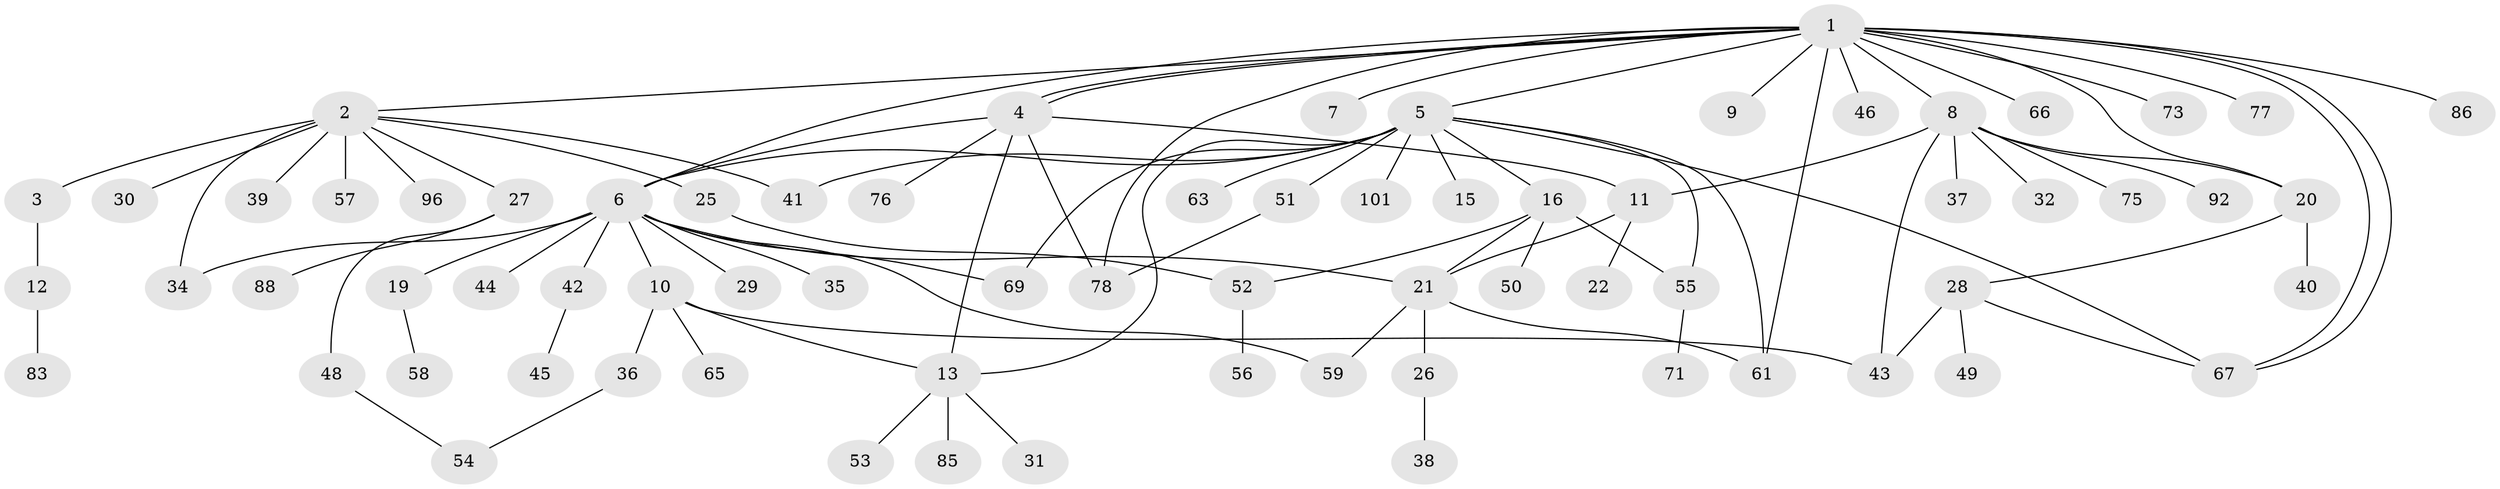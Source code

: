 // original degree distribution, {18: 0.00980392156862745, 11: 0.00980392156862745, 7: 0.029411764705882353, 13: 0.00980392156862745, 12: 0.00980392156862745, 1: 0.5294117647058824, 8: 0.00980392156862745, 5: 0.049019607843137254, 3: 0.09803921568627451, 2: 0.19607843137254902, 6: 0.0196078431372549, 4: 0.029411764705882353}
// Generated by graph-tools (version 1.1) at 2025/18/03/04/25 18:18:16]
// undirected, 71 vertices, 95 edges
graph export_dot {
graph [start="1"]
  node [color=gray90,style=filled];
  1;
  2;
  3 [super="+18+24+74+82+60"];
  4;
  5;
  6 [super="+70+68+99+72+87+17+33"];
  7;
  8;
  9;
  10;
  11 [super="+14"];
  12;
  13;
  15;
  16 [super="+47+100"];
  19;
  20 [super="+80+102"];
  21 [super="+23+64"];
  22;
  25;
  26;
  27;
  28;
  29;
  30;
  31;
  32;
  34;
  35;
  36;
  37;
  38;
  39;
  40;
  41 [super="+97"];
  42;
  43;
  44;
  45;
  46;
  48;
  49;
  50;
  51;
  52;
  53;
  54;
  55;
  56;
  57;
  58;
  59;
  61 [super="+84+81"];
  63;
  65;
  66 [super="+91"];
  67 [super="+79"];
  69 [super="+90"];
  71;
  73;
  75;
  76;
  77;
  78 [super="+93"];
  83 [super="+94"];
  85 [super="+95"];
  86;
  88;
  92;
  96;
  101;
  1 -- 2;
  1 -- 4;
  1 -- 4;
  1 -- 5;
  1 -- 6;
  1 -- 7;
  1 -- 8;
  1 -- 9;
  1 -- 20;
  1 -- 46;
  1 -- 61;
  1 -- 66;
  1 -- 67;
  1 -- 67;
  1 -- 73;
  1 -- 77;
  1 -- 78;
  1 -- 86;
  2 -- 3 [weight=2];
  2 -- 25;
  2 -- 27;
  2 -- 30;
  2 -- 34;
  2 -- 39;
  2 -- 41;
  2 -- 57;
  2 -- 96;
  3 -- 12;
  4 -- 11;
  4 -- 13;
  4 -- 76;
  4 -- 78;
  4 -- 6;
  5 -- 13;
  5 -- 15;
  5 -- 16;
  5 -- 41;
  5 -- 51;
  5 -- 55;
  5 -- 61;
  5 -- 63;
  5 -- 67;
  5 -- 69;
  5 -- 101;
  5 -- 6;
  6 -- 10;
  6 -- 19;
  6 -- 34;
  6 -- 35;
  6 -- 21;
  6 -- 69;
  6 -- 42;
  6 -- 59;
  6 -- 44;
  6 -- 29;
  8 -- 32;
  8 -- 37;
  8 -- 43;
  8 -- 75;
  8 -- 92;
  8 -- 20;
  8 -- 11;
  10 -- 13;
  10 -- 36;
  10 -- 43;
  10 -- 65;
  11 -- 22;
  11 -- 21;
  12 -- 83;
  13 -- 31;
  13 -- 53;
  13 -- 85;
  16 -- 50;
  16 -- 55;
  16 -- 52;
  16 -- 21;
  19 -- 58;
  20 -- 28;
  20 -- 40;
  21 -- 26;
  21 -- 59;
  21 -- 61;
  25 -- 52;
  26 -- 38;
  27 -- 48;
  27 -- 88;
  28 -- 43;
  28 -- 49;
  28 -- 67;
  36 -- 54;
  42 -- 45;
  48 -- 54;
  51 -- 78;
  52 -- 56;
  55 -- 71;
}
